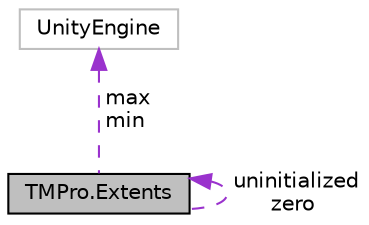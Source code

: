 digraph "TMPro.Extents"
{
 // LATEX_PDF_SIZE
  edge [fontname="Helvetica",fontsize="10",labelfontname="Helvetica",labelfontsize="10"];
  node [fontname="Helvetica",fontsize="10",shape=record];
  Node1 [label="TMPro.Extents",height=0.2,width=0.4,color="black", fillcolor="grey75", style="filled", fontcolor="black",tooltip=" "];
  Node1 -> Node1 [dir="back",color="darkorchid3",fontsize="10",style="dashed",label=" uninitialized\nzero" ,fontname="Helvetica"];
  Node2 -> Node1 [dir="back",color="darkorchid3",fontsize="10",style="dashed",label=" max\nmin" ,fontname="Helvetica"];
  Node2 [label="UnityEngine",height=0.2,width=0.4,color="grey75", fillcolor="white", style="filled",tooltip=" "];
}
